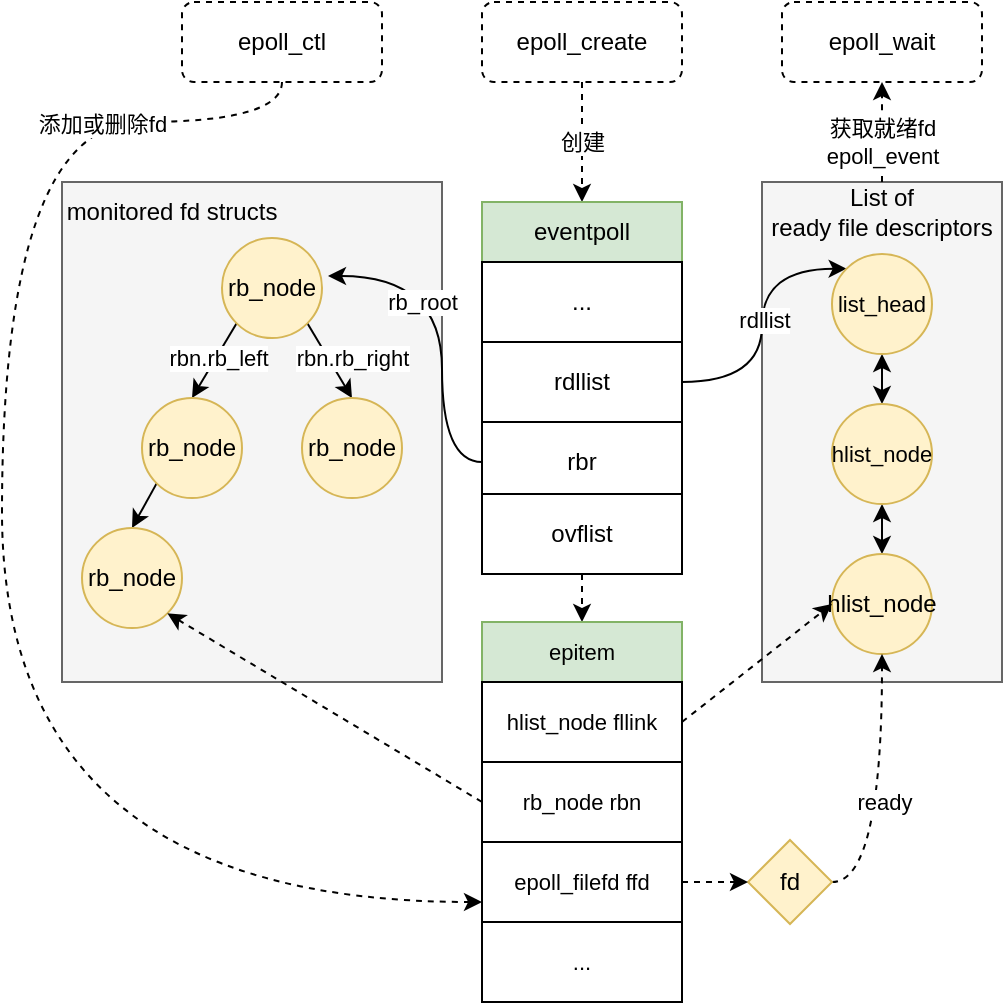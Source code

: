 <mxfile version="14.6.13" type="github">
  <diagram id="tZ-jy4j78BStJTzOApzN" name="Page-1">
    <mxGraphModel dx="547" dy="685" grid="1" gridSize="10" guides="1" tooltips="1" connect="1" arrows="1" fold="1" page="1" pageScale="1" pageWidth="700" pageHeight="1000" math="0" shadow="0">
      <root>
        <mxCell id="0" />
        <mxCell id="1" parent="0" />
        <mxCell id="phId5NGW30Dgw_bS_tOJ-29" value="" style="rounded=0;whiteSpace=wrap;html=1;fillColor=#f5f5f5;strokeColor=#666666;fontColor=#333333;" vertex="1" parent="1">
          <mxGeometry x="440" y="220" width="120" height="250" as="geometry" />
        </mxCell>
        <mxCell id="phId5NGW30Dgw_bS_tOJ-18" value="" style="rounded=0;whiteSpace=wrap;html=1;fillColor=#f5f5f5;strokeColor=#666666;fontColor=#333333;" vertex="1" parent="1">
          <mxGeometry x="90" y="220" width="190" height="250" as="geometry" />
        </mxCell>
        <mxCell id="phId5NGW30Dgw_bS_tOJ-20" style="edgeStyle=orthogonalEdgeStyle;curved=1;rounded=0;orthogonalLoop=1;jettySize=auto;html=1;exitX=0.5;exitY=1;exitDx=0;exitDy=0;entryX=0;entryY=0.75;entryDx=0;entryDy=0;dashed=1;" edge="1" parent="1" source="phId5NGW30Dgw_bS_tOJ-1" target="phId5NGW30Dgw_bS_tOJ-43">
          <mxGeometry relative="1" as="geometry">
            <Array as="points">
              <mxPoint x="200" y="190" />
              <mxPoint x="60" y="190" />
              <mxPoint x="60" y="580" />
            </Array>
          </mxGeometry>
        </mxCell>
        <mxCell id="phId5NGW30Dgw_bS_tOJ-31" value="添加或删除fd" style="edgeLabel;html=1;align=center;verticalAlign=middle;resizable=0;points=[];" vertex="1" connectable="0" parent="phId5NGW30Dgw_bS_tOJ-20">
          <mxGeometry x="-0.457" y="8" relative="1" as="geometry">
            <mxPoint x="42" y="-54" as="offset" />
          </mxGeometry>
        </mxCell>
        <mxCell id="phId5NGW30Dgw_bS_tOJ-1" value="epoll_ctl" style="rounded=1;whiteSpace=wrap;html=1;dashed=1;" vertex="1" parent="1">
          <mxGeometry x="150" y="130" width="100" height="40" as="geometry" />
        </mxCell>
        <mxCell id="phId5NGW30Dgw_bS_tOJ-9" value="创建" style="rounded=0;orthogonalLoop=1;jettySize=auto;html=1;exitX=0.5;exitY=1;exitDx=0;exitDy=0;dashed=1;" edge="1" parent="1" source="phId5NGW30Dgw_bS_tOJ-2" target="phId5NGW30Dgw_bS_tOJ-4">
          <mxGeometry relative="1" as="geometry" />
        </mxCell>
        <mxCell id="phId5NGW30Dgw_bS_tOJ-2" value="epoll_create" style="rounded=1;whiteSpace=wrap;html=1;dashed=1;" vertex="1" parent="1">
          <mxGeometry x="300" y="130" width="100" height="40" as="geometry" />
        </mxCell>
        <mxCell id="phId5NGW30Dgw_bS_tOJ-3" value="epoll_wait" style="rounded=1;whiteSpace=wrap;html=1;dashed=1;" vertex="1" parent="1">
          <mxGeometry x="450" y="130" width="100" height="40" as="geometry" />
        </mxCell>
        <mxCell id="phId5NGW30Dgw_bS_tOJ-4" value="eventpoll" style="rounded=0;whiteSpace=wrap;html=1;fillColor=#d5e8d4;strokeColor=#82b366;" vertex="1" parent="1">
          <mxGeometry x="300" y="230" width="100" height="30" as="geometry" />
        </mxCell>
        <mxCell id="phId5NGW30Dgw_bS_tOJ-5" value="..." style="rounded=0;whiteSpace=wrap;html=1;" vertex="1" parent="1">
          <mxGeometry x="300" y="260" width="100" height="40" as="geometry" />
        </mxCell>
        <mxCell id="phId5NGW30Dgw_bS_tOJ-27" style="edgeStyle=orthogonalEdgeStyle;curved=1;rounded=0;orthogonalLoop=1;jettySize=auto;html=1;exitX=1;exitY=0.5;exitDx=0;exitDy=0;entryX=0;entryY=0;entryDx=0;entryDy=0;" edge="1" parent="1" source="phId5NGW30Dgw_bS_tOJ-6" target="phId5NGW30Dgw_bS_tOJ-22">
          <mxGeometry relative="1" as="geometry">
            <Array as="points">
              <mxPoint x="440" y="320" />
              <mxPoint x="440" y="263" />
            </Array>
          </mxGeometry>
        </mxCell>
        <mxCell id="phId5NGW30Dgw_bS_tOJ-28" value="rdllist" style="edgeLabel;html=1;align=center;verticalAlign=middle;resizable=0;points=[];" vertex="1" connectable="0" parent="phId5NGW30Dgw_bS_tOJ-27">
          <mxGeometry x="0.024" y="-1" relative="1" as="geometry">
            <mxPoint as="offset" />
          </mxGeometry>
        </mxCell>
        <mxCell id="phId5NGW30Dgw_bS_tOJ-6" value="rdllist" style="rounded=0;whiteSpace=wrap;html=1;" vertex="1" parent="1">
          <mxGeometry x="300" y="300" width="100" height="40" as="geometry" />
        </mxCell>
        <mxCell id="phId5NGW30Dgw_bS_tOJ-17" value="&lt;span style=&quot;font-size: 11px&quot;&gt;rb_root&lt;/span&gt;" style="edgeStyle=orthogonalEdgeStyle;rounded=0;orthogonalLoop=1;jettySize=auto;html=1;exitX=0;exitY=0.5;exitDx=0;exitDy=0;entryX=1.06;entryY=0.38;entryDx=0;entryDy=0;entryPerimeter=0;curved=1;" edge="1" parent="1" source="phId5NGW30Dgw_bS_tOJ-7" target="phId5NGW30Dgw_bS_tOJ-8">
          <mxGeometry x="0.176" y="10" relative="1" as="geometry">
            <Array as="points">
              <mxPoint x="280" y="360" />
              <mxPoint x="280" y="267" />
            </Array>
            <mxPoint as="offset" />
          </mxGeometry>
        </mxCell>
        <mxCell id="phId5NGW30Dgw_bS_tOJ-7" value="rbr" style="rounded=0;whiteSpace=wrap;html=1;" vertex="1" parent="1">
          <mxGeometry x="300" y="340" width="100" height="40" as="geometry" />
        </mxCell>
        <mxCell id="phId5NGW30Dgw_bS_tOJ-13" style="edgeStyle=none;rounded=0;orthogonalLoop=1;jettySize=auto;html=1;exitX=0;exitY=1;exitDx=0;exitDy=0;entryX=0.5;entryY=0;entryDx=0;entryDy=0;" edge="1" parent="1" source="phId5NGW30Dgw_bS_tOJ-8" target="phId5NGW30Dgw_bS_tOJ-10">
          <mxGeometry relative="1" as="geometry" />
        </mxCell>
        <mxCell id="phId5NGW30Dgw_bS_tOJ-16" value="rbn.rb_left" style="edgeLabel;html=1;align=center;verticalAlign=middle;resizable=0;points=[];" vertex="1" connectable="0" parent="phId5NGW30Dgw_bS_tOJ-13">
          <mxGeometry x="-0.225" y="-1" relative="1" as="geometry">
            <mxPoint y="3" as="offset" />
          </mxGeometry>
        </mxCell>
        <mxCell id="phId5NGW30Dgw_bS_tOJ-14" value="rbn.rb_right" style="edgeStyle=none;rounded=0;orthogonalLoop=1;jettySize=auto;html=1;exitX=1;exitY=1;exitDx=0;exitDy=0;entryX=0.5;entryY=0;entryDx=0;entryDy=0;" edge="1" parent="1" source="phId5NGW30Dgw_bS_tOJ-8" target="phId5NGW30Dgw_bS_tOJ-11">
          <mxGeometry x="0.211" y="10" relative="1" as="geometry">
            <mxPoint as="offset" />
          </mxGeometry>
        </mxCell>
        <mxCell id="phId5NGW30Dgw_bS_tOJ-8" value="rb_node" style="ellipse;whiteSpace=wrap;html=1;aspect=fixed;fillColor=#fff2cc;strokeColor=#d6b656;" vertex="1" parent="1">
          <mxGeometry x="170" y="248" width="50" height="50" as="geometry" />
        </mxCell>
        <mxCell id="phId5NGW30Dgw_bS_tOJ-15" style="edgeStyle=none;rounded=0;orthogonalLoop=1;jettySize=auto;html=1;exitX=0;exitY=1;exitDx=0;exitDy=0;entryX=0.5;entryY=0;entryDx=0;entryDy=0;" edge="1" parent="1" source="phId5NGW30Dgw_bS_tOJ-10" target="phId5NGW30Dgw_bS_tOJ-12">
          <mxGeometry relative="1" as="geometry" />
        </mxCell>
        <mxCell id="phId5NGW30Dgw_bS_tOJ-10" value="rb_node" style="ellipse;whiteSpace=wrap;html=1;aspect=fixed;fillColor=#fff2cc;strokeColor=#d6b656;" vertex="1" parent="1">
          <mxGeometry x="130" y="328" width="50" height="50" as="geometry" />
        </mxCell>
        <mxCell id="phId5NGW30Dgw_bS_tOJ-11" value="rb_node" style="ellipse;whiteSpace=wrap;html=1;aspect=fixed;fillColor=#fff2cc;strokeColor=#d6b656;" vertex="1" parent="1">
          <mxGeometry x="210" y="328" width="50" height="50" as="geometry" />
        </mxCell>
        <mxCell id="phId5NGW30Dgw_bS_tOJ-12" value="rb_node" style="ellipse;whiteSpace=wrap;html=1;aspect=fixed;fillColor=#fff2cc;strokeColor=#d6b656;" vertex="1" parent="1">
          <mxGeometry x="100" y="393" width="50" height="50" as="geometry" />
        </mxCell>
        <mxCell id="phId5NGW30Dgw_bS_tOJ-19" value="monitored fd structs" style="text;html=1;strokeColor=none;fillColor=none;align=center;verticalAlign=middle;whiteSpace=wrap;rounded=0;" vertex="1" parent="1">
          <mxGeometry x="90" y="220" width="110" height="30" as="geometry" />
        </mxCell>
        <mxCell id="phId5NGW30Dgw_bS_tOJ-25" style="edgeStyle=orthogonalEdgeStyle;curved=1;rounded=0;orthogonalLoop=1;jettySize=auto;html=1;exitX=0.5;exitY=1;exitDx=0;exitDy=0;entryX=0.5;entryY=0;entryDx=0;entryDy=0;startArrow=classic;startFill=1;" edge="1" parent="1" source="phId5NGW30Dgw_bS_tOJ-22" target="phId5NGW30Dgw_bS_tOJ-23">
          <mxGeometry relative="1" as="geometry" />
        </mxCell>
        <mxCell id="phId5NGW30Dgw_bS_tOJ-22" value="list_head" style="ellipse;whiteSpace=wrap;html=1;aspect=fixed;fillColor=#fff2cc;strokeColor=#d6b656;fontSize=11;" vertex="1" parent="1">
          <mxGeometry x="475" y="256" width="50" height="50" as="geometry" />
        </mxCell>
        <mxCell id="phId5NGW30Dgw_bS_tOJ-26" style="edgeStyle=orthogonalEdgeStyle;curved=1;rounded=0;orthogonalLoop=1;jettySize=auto;html=1;exitX=0.5;exitY=1;exitDx=0;exitDy=0;entryX=0.5;entryY=0;entryDx=0;entryDy=0;startArrow=classic;startFill=1;" edge="1" parent="1" source="phId5NGW30Dgw_bS_tOJ-23" target="phId5NGW30Dgw_bS_tOJ-24">
          <mxGeometry relative="1" as="geometry" />
        </mxCell>
        <mxCell id="phId5NGW30Dgw_bS_tOJ-23" value="hlist_node" style="ellipse;whiteSpace=wrap;html=1;aspect=fixed;fillColor=#fff2cc;strokeColor=#d6b656;fontSize=11;" vertex="1" parent="1">
          <mxGeometry x="475" y="331" width="50" height="50" as="geometry" />
        </mxCell>
        <mxCell id="phId5NGW30Dgw_bS_tOJ-24" value="hlist_node" style="ellipse;whiteSpace=wrap;html=1;aspect=fixed;fillColor=#fff2cc;strokeColor=#d6b656;" vertex="1" parent="1">
          <mxGeometry x="475" y="406" width="50" height="50" as="geometry" />
        </mxCell>
        <mxCell id="phId5NGW30Dgw_bS_tOJ-32" style="edgeStyle=orthogonalEdgeStyle;curved=1;rounded=0;orthogonalLoop=1;jettySize=auto;html=1;exitX=0.5;exitY=0;exitDx=0;exitDy=0;entryX=0.5;entryY=1;entryDx=0;entryDy=0;dashed=1;" edge="1" parent="1" source="phId5NGW30Dgw_bS_tOJ-30" target="phId5NGW30Dgw_bS_tOJ-3">
          <mxGeometry relative="1" as="geometry" />
        </mxCell>
        <mxCell id="phId5NGW30Dgw_bS_tOJ-33" value="获取就绪fd&lt;br&gt;&lt;span style=&quot;font-size: 11px&quot;&gt;epoll_event&lt;/span&gt;" style="edgeLabel;html=1;align=center;verticalAlign=middle;resizable=0;points=[];" vertex="1" connectable="0" parent="phId5NGW30Dgw_bS_tOJ-32">
          <mxGeometry x="-0.15" y="-2" relative="1" as="geometry">
            <mxPoint x="-2" y="1" as="offset" />
          </mxGeometry>
        </mxCell>
        <mxCell id="phId5NGW30Dgw_bS_tOJ-30" value="List of &lt;br&gt;ready file descriptors" style="text;html=1;strokeColor=none;fillColor=none;align=center;verticalAlign=middle;whiteSpace=wrap;rounded=0;" vertex="1" parent="1">
          <mxGeometry x="440" y="220" width="120" height="30" as="geometry" />
        </mxCell>
        <mxCell id="phId5NGW30Dgw_bS_tOJ-37" style="edgeStyle=orthogonalEdgeStyle;curved=1;rounded=0;orthogonalLoop=1;jettySize=auto;html=1;exitX=1;exitY=0.5;exitDx=0;exitDy=0;entryX=0.5;entryY=1;entryDx=0;entryDy=0;dashed=1;startArrow=none;startFill=0;" edge="1" parent="1" source="phId5NGW30Dgw_bS_tOJ-34" target="phId5NGW30Dgw_bS_tOJ-24">
          <mxGeometry relative="1" as="geometry">
            <Array as="points">
              <mxPoint x="500" y="570" />
            </Array>
          </mxGeometry>
        </mxCell>
        <mxCell id="phId5NGW30Dgw_bS_tOJ-38" value="ready" style="edgeLabel;html=1;align=center;verticalAlign=middle;resizable=0;points=[];" vertex="1" connectable="0" parent="phId5NGW30Dgw_bS_tOJ-37">
          <mxGeometry x="-0.809" relative="1" as="geometry">
            <mxPoint x="12" y="-40" as="offset" />
          </mxGeometry>
        </mxCell>
        <mxCell id="phId5NGW30Dgw_bS_tOJ-34" value="fd" style="rhombus;whiteSpace=wrap;html=1;strokeColor=#d6b656;fillColor=#fff2cc;" vertex="1" parent="1">
          <mxGeometry x="433" y="549" width="42" height="42" as="geometry" />
        </mxCell>
        <mxCell id="phId5NGW30Dgw_bS_tOJ-49" style="edgeStyle=none;rounded=0;orthogonalLoop=1;jettySize=auto;html=1;exitX=0.5;exitY=1;exitDx=0;exitDy=0;entryX=0.5;entryY=0;entryDx=0;entryDy=0;dashed=1;fontSize=11;startArrow=none;startFill=0;" edge="1" parent="1" source="phId5NGW30Dgw_bS_tOJ-36" target="phId5NGW30Dgw_bS_tOJ-40">
          <mxGeometry relative="1" as="geometry" />
        </mxCell>
        <mxCell id="phId5NGW30Dgw_bS_tOJ-36" value="ovflist" style="rounded=0;whiteSpace=wrap;html=1;" vertex="1" parent="1">
          <mxGeometry x="300" y="376" width="100" height="40" as="geometry" />
        </mxCell>
        <mxCell id="phId5NGW30Dgw_bS_tOJ-40" value="&lt;span style=&quot;font-size: 11px&quot;&gt;epitem&lt;/span&gt;" style="rounded=0;whiteSpace=wrap;html=1;fontSize=11;fillColor=#d5e8d4;strokeColor=#82b366;" vertex="1" parent="1">
          <mxGeometry x="300" y="440" width="100" height="30" as="geometry" />
        </mxCell>
        <mxCell id="phId5NGW30Dgw_bS_tOJ-41" value="&lt;span style=&quot;font-size: 11px&quot;&gt;rb_node&amp;nbsp;rbn&lt;/span&gt;" style="rounded=0;whiteSpace=wrap;html=1;fontSize=11;" vertex="1" parent="1">
          <mxGeometry x="300" y="510" width="100" height="40" as="geometry" />
        </mxCell>
        <mxCell id="phId5NGW30Dgw_bS_tOJ-47" style="edgeStyle=none;rounded=0;orthogonalLoop=1;jettySize=auto;html=1;exitX=0;exitY=0.5;exitDx=0;exitDy=0;entryX=1;entryY=1;entryDx=0;entryDy=0;dashed=1;fontSize=11;startArrow=none;startFill=0;" edge="1" parent="1" source="phId5NGW30Dgw_bS_tOJ-41" target="phId5NGW30Dgw_bS_tOJ-12">
          <mxGeometry relative="1" as="geometry" />
        </mxCell>
        <mxCell id="phId5NGW30Dgw_bS_tOJ-48" style="edgeStyle=none;rounded=0;orthogonalLoop=1;jettySize=auto;html=1;exitX=1;exitY=0.5;exitDx=0;exitDy=0;entryX=0;entryY=0.5;entryDx=0;entryDy=0;dashed=1;fontSize=11;startArrow=none;startFill=0;" edge="1" parent="1" source="phId5NGW30Dgw_bS_tOJ-42" target="phId5NGW30Dgw_bS_tOJ-24">
          <mxGeometry relative="1" as="geometry" />
        </mxCell>
        <mxCell id="phId5NGW30Dgw_bS_tOJ-42" value="&lt;span style=&quot;font-size: 11px&quot;&gt;hlist_node&amp;nbsp;fllink&lt;/span&gt;" style="rounded=0;whiteSpace=wrap;html=1;fontSize=11;" vertex="1" parent="1">
          <mxGeometry x="300" y="470" width="100" height="40" as="geometry" />
        </mxCell>
        <mxCell id="phId5NGW30Dgw_bS_tOJ-45" style="rounded=0;orthogonalLoop=1;jettySize=auto;html=1;exitX=1;exitY=0.5;exitDx=0;exitDy=0;entryX=0;entryY=0.5;entryDx=0;entryDy=0;dashed=1;fontSize=11;startArrow=none;startFill=0;" edge="1" parent="1" source="phId5NGW30Dgw_bS_tOJ-43" target="phId5NGW30Dgw_bS_tOJ-34">
          <mxGeometry relative="1" as="geometry" />
        </mxCell>
        <mxCell id="phId5NGW30Dgw_bS_tOJ-43" value="&lt;span style=&quot;font-size: 11px&quot;&gt;epoll_filefd&amp;nbsp;&lt;/span&gt;&lt;span style=&quot;font-size: 11px&quot;&gt;ffd&lt;/span&gt;" style="rounded=0;whiteSpace=wrap;html=1;fontSize=11;" vertex="1" parent="1">
          <mxGeometry x="300" y="550" width="100" height="40" as="geometry" />
        </mxCell>
        <mxCell id="phId5NGW30Dgw_bS_tOJ-44" value="..." style="rounded=0;whiteSpace=wrap;html=1;fontSize=11;" vertex="1" parent="1">
          <mxGeometry x="300" y="590" width="100" height="40" as="geometry" />
        </mxCell>
      </root>
    </mxGraphModel>
  </diagram>
</mxfile>
